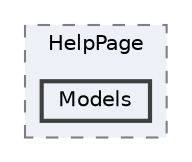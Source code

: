 digraph "SiroccoDemo.APIs/Areas/HelpPage/Models"
{
 // LATEX_PDF_SIZE
  bgcolor="transparent";
  edge [fontname=Helvetica,fontsize=10,labelfontname=Helvetica,labelfontsize=10];
  node [fontname=Helvetica,fontsize=10,shape=box,height=0.2,width=0.4];
  compound=true
  subgraph clusterdir_eb76d1b9bc1d3d51243a9e76a4cec05c {
    graph [ bgcolor="#edf0f7", pencolor="grey50", label="HelpPage", fontname=Helvetica,fontsize=10 style="filled,dashed", URL="dir_eb76d1b9bc1d3d51243a9e76a4cec05c.html",tooltip=""]
  dir_de04e0be8564f071117b15360bf5913d [label="Models", fillcolor="#edf0f7", color="grey25", style="filled,bold", URL="dir_de04e0be8564f071117b15360bf5913d.html",tooltip=""];
  }
}
